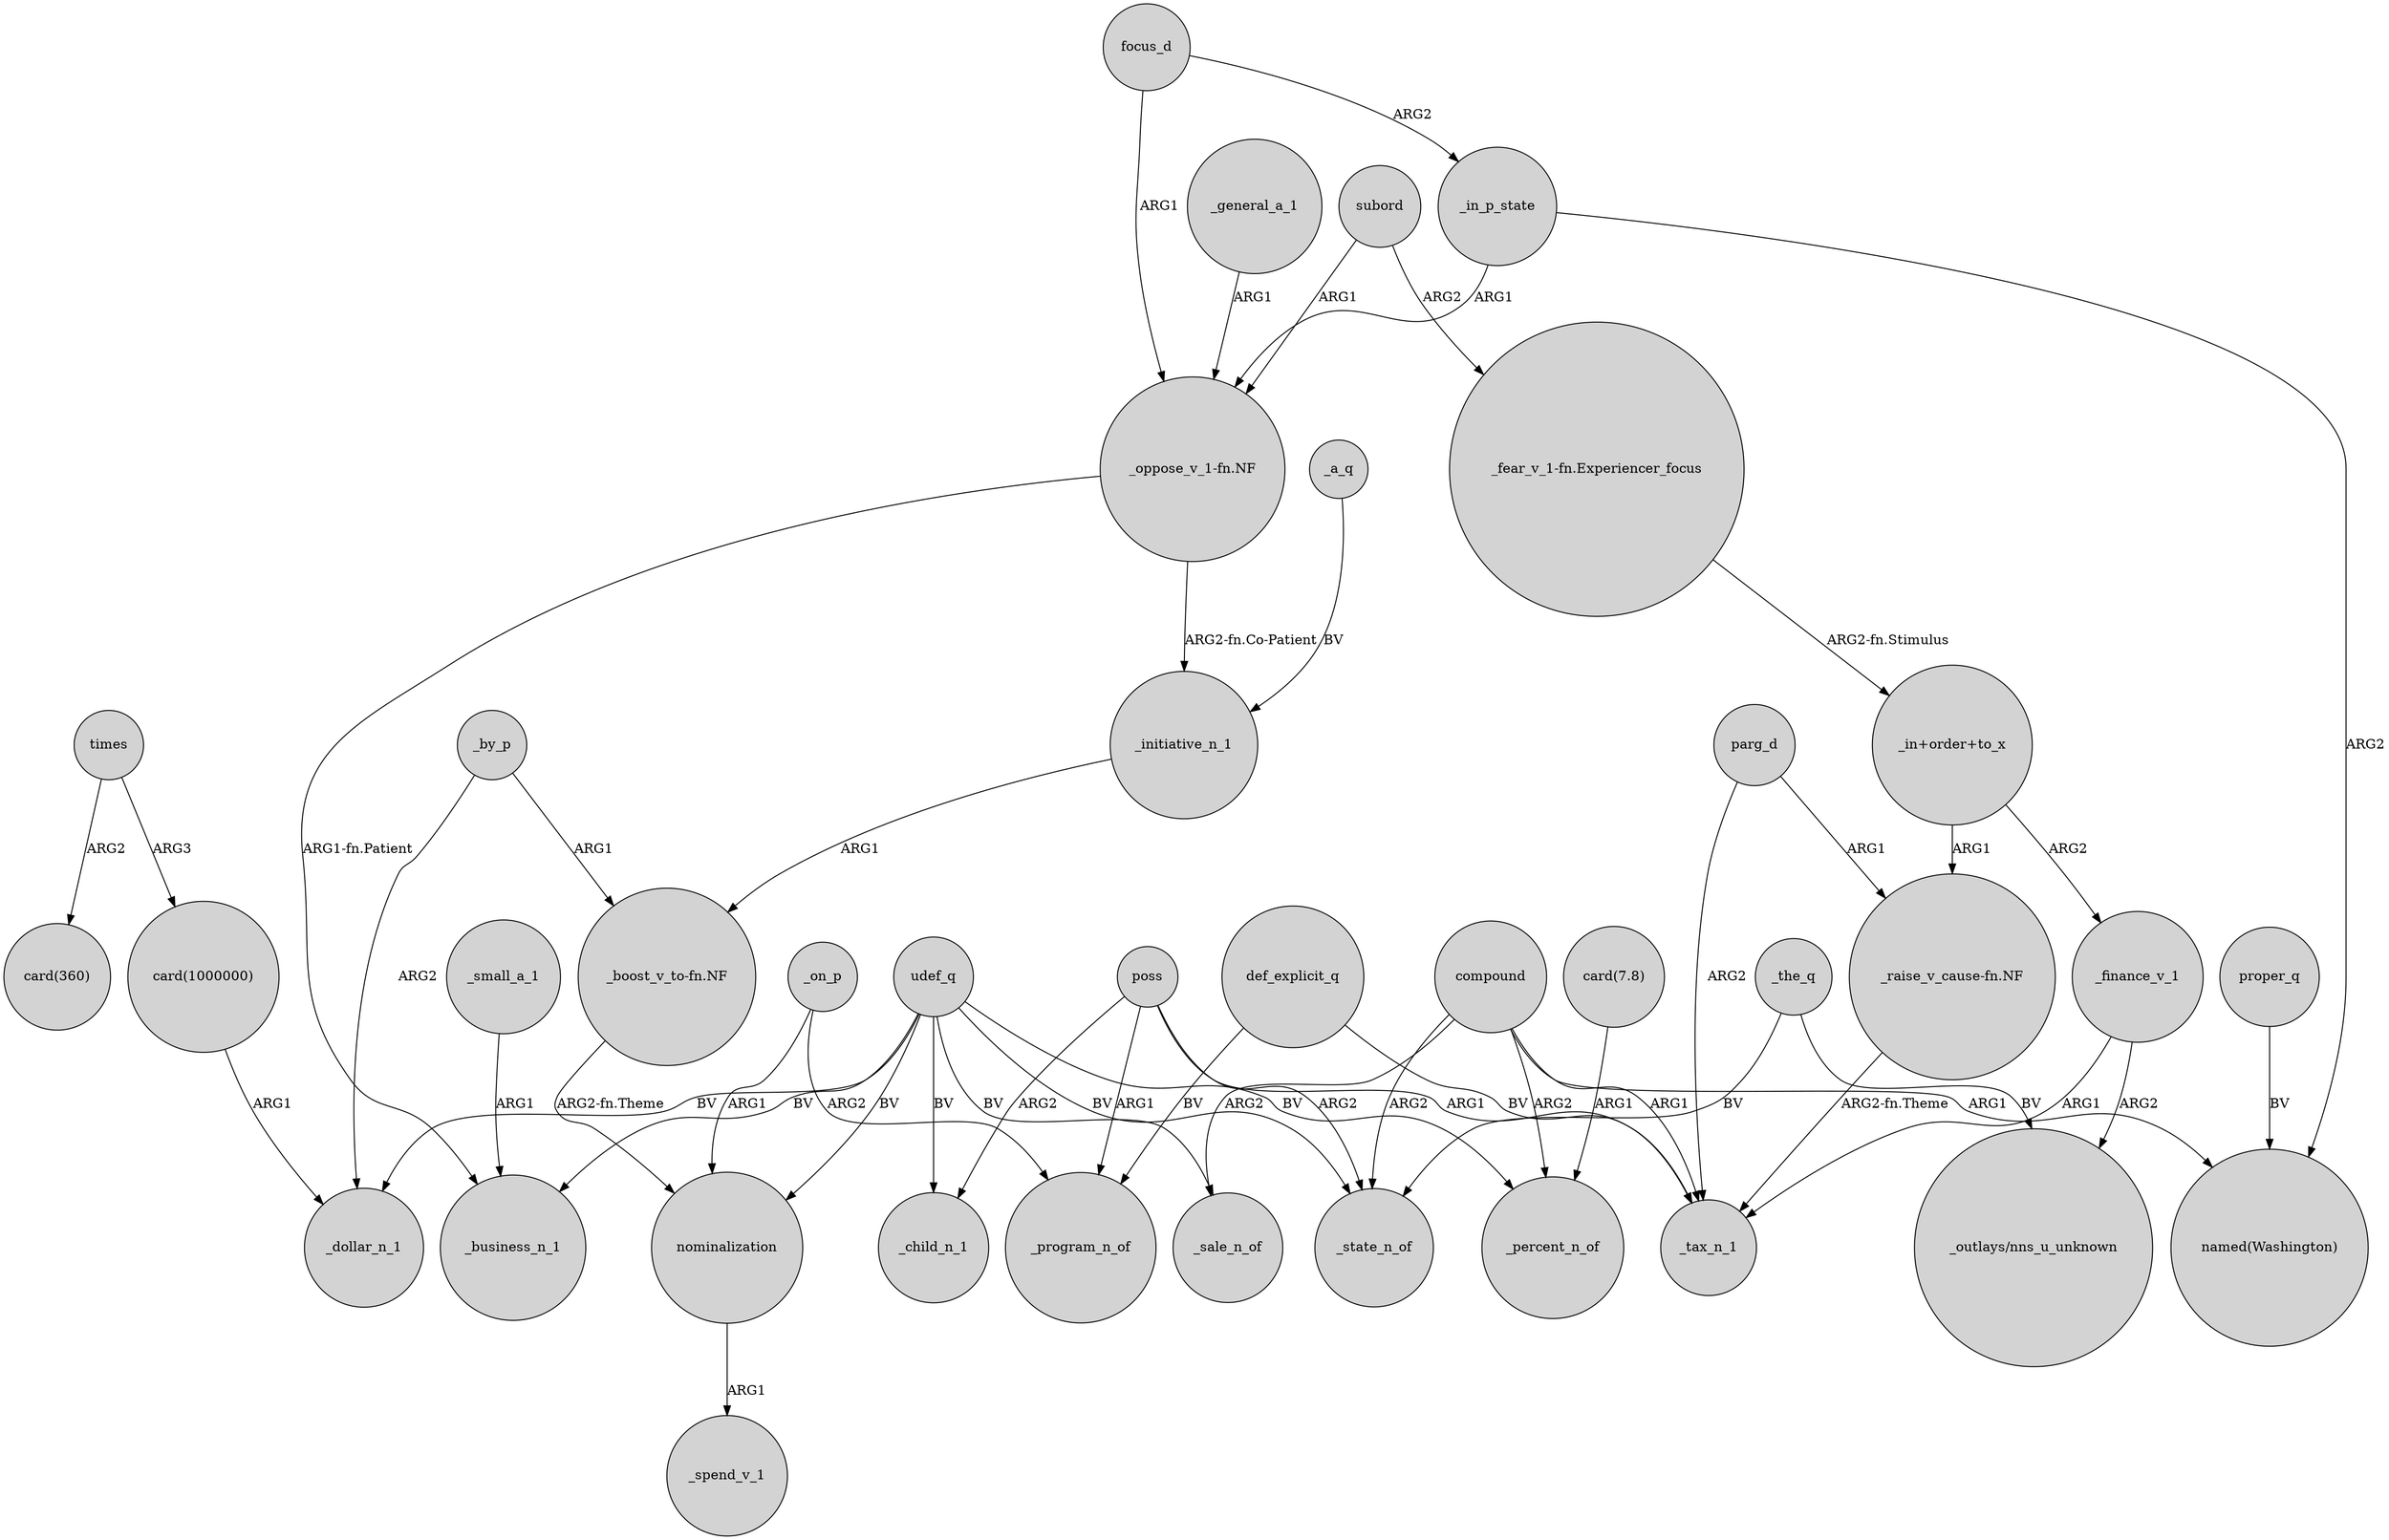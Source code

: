 digraph {
	node [shape=circle style=filled]
	"card(1000000)" -> _dollar_n_1 [label=ARG1]
	udef_q -> _child_n_1 [label=BV]
	nominalization -> _spend_v_1 [label=ARG1]
	"_fear_v_1-fn.Experiencer_focus" -> "_in+order+to_x" [label="ARG2-fn.Stimulus"]
	poss -> _tax_n_1 [label=ARG1]
	"_raise_v_cause-fn.NF" -> _tax_n_1 [label="ARG2-fn.Theme"]
	"_oppose_v_1-fn.NF" -> _business_n_1 [label="ARG1-fn.Patient"]
	subord -> "_oppose_v_1-fn.NF" [label=ARG1]
	udef_q -> _state_n_of [label=BV]
	def_explicit_q -> _tax_n_1 [label=BV]
	parg_d -> _tax_n_1 [label=ARG2]
	focus_d -> _in_p_state [label=ARG2]
	_on_p -> _program_n_of [label=ARG2]
	poss -> _state_n_of [label=ARG2]
	parg_d -> "_raise_v_cause-fn.NF" [label=ARG1]
	compound -> _state_n_of [label=ARG2]
	_on_p -> nominalization [label=ARG1]
	_the_q -> _state_n_of [label=BV]
	compound -> _percent_n_of [label=ARG2]
	compound -> _tax_n_1 [label=ARG1]
	_in_p_state -> "_oppose_v_1-fn.NF" [label=ARG1]
	_initiative_n_1 -> "_boost_v_to-fn.NF" [label=ARG1]
	proper_q -> "named(Washington)" [label=BV]
	poss -> _program_n_of [label=ARG1]
	_finance_v_1 -> "_outlays/nns_u_unknown" [label=ARG2]
	_in_p_state -> "named(Washington)" [label=ARG2]
	_by_p -> _dollar_n_1 [label=ARG2]
	compound -> _sale_n_of [label=ARG2]
	def_explicit_q -> _program_n_of [label=BV]
	times -> "card(1000000)" [label=ARG3]
	_small_a_1 -> _business_n_1 [label=ARG1]
	focus_d -> "_oppose_v_1-fn.NF" [label=ARG1]
	udef_q -> nominalization [label=BV]
	_a_q -> _initiative_n_1 [label=BV]
	udef_q -> _sale_n_of [label=BV]
	"_boost_v_to-fn.NF" -> nominalization [label="ARG2-fn.Theme"]
	"card(7.8)" -> _percent_n_of [label=ARG1]
	compound -> "named(Washington)" [label=ARG1]
	udef_q -> _business_n_1 [label=BV]
	"_oppose_v_1-fn.NF" -> _initiative_n_1 [label="ARG2-fn.Co-Patient"]
	poss -> _child_n_1 [label=ARG2]
	times -> "card(360)" [label=ARG2]
	udef_q -> _percent_n_of [label=BV]
	_general_a_1 -> "_oppose_v_1-fn.NF" [label=ARG1]
	"_in+order+to_x" -> _finance_v_1 [label=ARG2]
	_by_p -> "_boost_v_to-fn.NF" [label=ARG1]
	_the_q -> "_outlays/nns_u_unknown" [label=BV]
	subord -> "_fear_v_1-fn.Experiencer_focus" [label=ARG2]
	udef_q -> _dollar_n_1 [label=BV]
	_finance_v_1 -> _tax_n_1 [label=ARG1]
	"_in+order+to_x" -> "_raise_v_cause-fn.NF" [label=ARG1]
}
